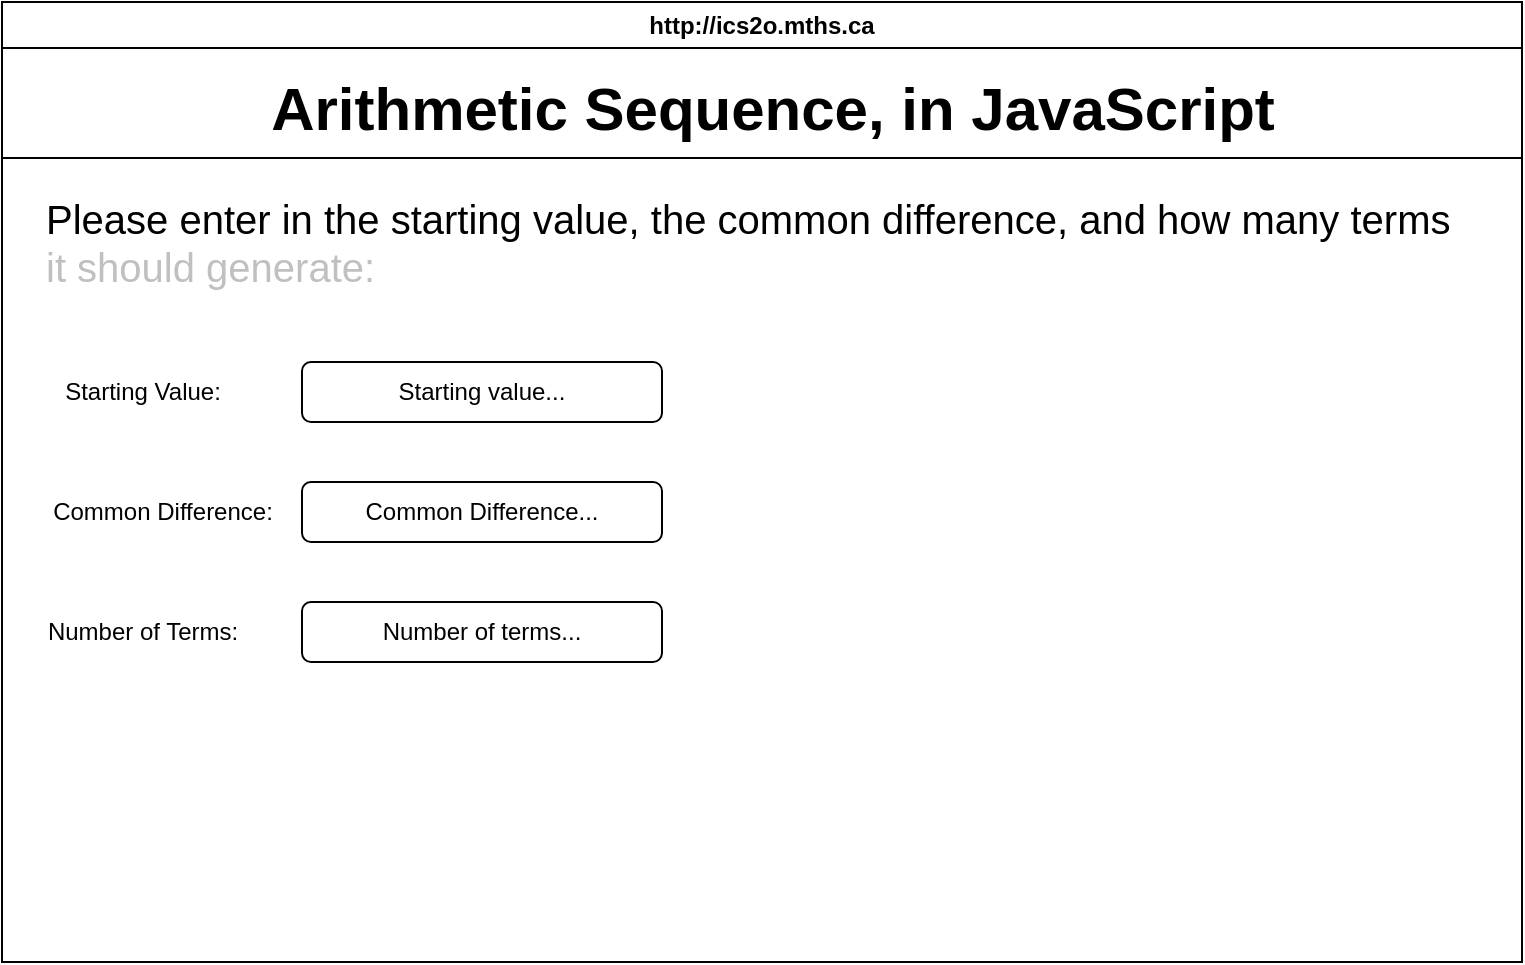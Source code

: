 <mxfile>
    <diagram id="Tc5p6WjxUIoLzOQ5GlJy" name="Page-1">
        <mxGraphModel dx="1086" dy="774" grid="1" gridSize="10" guides="1" tooltips="1" connect="1" arrows="1" fold="1" page="1" pageScale="1" pageWidth="850" pageHeight="1100" math="0" shadow="0">
            <root>
                <mxCell id="0"/>
                <mxCell id="1" parent="0"/>
                <mxCell id="2" value="" style="whiteSpace=wrap;html=1;" vertex="1" parent="1">
                    <mxGeometry x="40" y="63" width="760" height="55" as="geometry"/>
                </mxCell>
                <mxCell id="3" value="Arithmetic Sequence, in JavaScript" style="text;html=1;align=center;verticalAlign=middle;resizable=0;points=[];autosize=1;strokeColor=none;fillColor=none;fontSize=30;fontStyle=1" vertex="1" parent="1">
                    <mxGeometry x="180" y="68" width="490" height="50" as="geometry"/>
                </mxCell>
                <mxCell id="4" value="http://ics2o.mths.ca" style="swimlane;whiteSpace=wrap;html=1;" vertex="1" parent="1">
                    <mxGeometry x="40" y="40" width="760" height="480" as="geometry"/>
                </mxCell>
                <mxCell id="8" value="Please enter in the starting value, the common difference, and how many terms&lt;div&gt;&lt;span style=&quot;background-color: transparent;&quot;&gt;&lt;font style=&quot;color: light-dark(rgb(192, 192, 192), rgb(255, 255, 255));&quot;&gt;it should generate:&lt;/font&gt;&lt;/span&gt;&lt;/div&gt;" style="text;html=1;align=left;verticalAlign=middle;resizable=0;points=[];autosize=1;strokeColor=none;fillColor=none;fontSize=20;fontColor=light-dark(#000000,#FFFFFF);" vertex="1" parent="4">
                    <mxGeometry x="20" y="90" width="730" height="60" as="geometry"/>
                </mxCell>
                <mxCell id="10" value="Starting value..." style="rounded=1;whiteSpace=wrap;html=1;" vertex="1" parent="4">
                    <mxGeometry x="150" y="180" width="180" height="30" as="geometry"/>
                </mxCell>
                <mxCell id="11" value="Starting Value:" style="text;html=1;align=center;verticalAlign=middle;resizable=0;points=[];autosize=1;strokeColor=none;fillColor=none;" vertex="1" parent="4">
                    <mxGeometry x="20" y="180" width="100" height="30" as="geometry"/>
                </mxCell>
                <mxCell id="13" value="Common Difference..." style="rounded=1;whiteSpace=wrap;html=1;" vertex="1" parent="4">
                    <mxGeometry x="150" y="240" width="180" height="30" as="geometry"/>
                </mxCell>
                <mxCell id="14" value="Common Difference:" style="text;html=1;align=center;verticalAlign=middle;resizable=0;points=[];autosize=1;strokeColor=none;fillColor=none;" vertex="1" parent="4">
                    <mxGeometry x="10" y="240" width="140" height="30" as="geometry"/>
                </mxCell>
                <mxCell id="15" value="Number of terms..." style="rounded=1;whiteSpace=wrap;html=1;" vertex="1" parent="4">
                    <mxGeometry x="150" y="300" width="180" height="30" as="geometry"/>
                </mxCell>
                <mxCell id="16" value="Number of Terms:" style="text;html=1;align=center;verticalAlign=middle;resizable=0;points=[];autosize=1;strokeColor=none;fillColor=none;" vertex="1" parent="4">
                    <mxGeometry x="10" y="300" width="120" height="30" as="geometry"/>
                </mxCell>
            </root>
        </mxGraphModel>
    </diagram>
</mxfile>